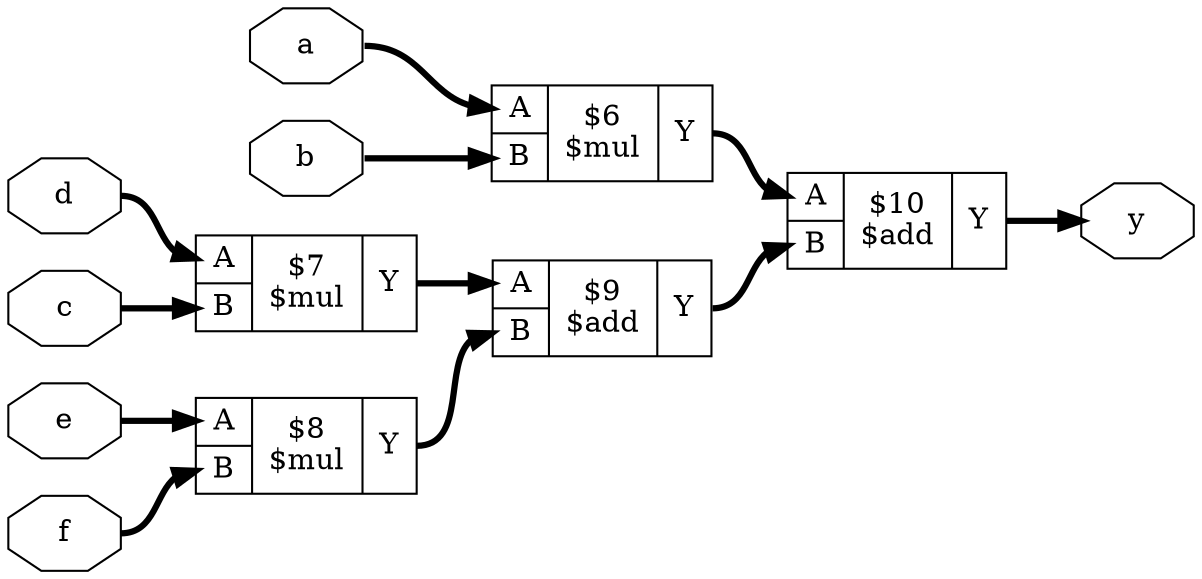 digraph "test2" {
rankdir="LR";
remincross=true;
n5 [ shape=octagon, label="a", color="black", fontcolor="black"];
n6 [ shape=octagon, label="b", color="black", fontcolor="black"];
n7 [ shape=octagon, label="c", color="black", fontcolor="black"];
n8 [ shape=octagon, label="d", color="black", fontcolor="black"];
n9 [ shape=octagon, label="e", color="black", fontcolor="black"];
n10 [ shape=octagon, label="f", color="black", fontcolor="black"];
n11 [ shape=octagon, label="y", color="black", fontcolor="black"];
c15 [ shape=record, label="{{<p12> A|<p13> B}|$10\n$add|{<p14> Y}}",  ];
c16 [ shape=record, label="{{<p12> A|<p13> B}|$9\n$add|{<p14> Y}}",  ];
c17 [ shape=record, label="{{<p12> A|<p13> B}|$6\n$mul|{<p14> Y}}",  ];
c18 [ shape=record, label="{{<p12> A|<p13> B}|$7\n$mul|{<p14> Y}}",  ];
c19 [ shape=record, label="{{<p12> A|<p13> B}|$8\n$mul|{<p14> Y}}",  ];
c16:p14:e -> c15:p13:w [color="black", fontcolor="black", style="setlinewidth(3)", label=""];
n10:e -> c19:p13:w [color="black", fontcolor="black", style="setlinewidth(3)", label=""];
c15:p14:e -> n11:w [color="black", fontcolor="black", style="setlinewidth(3)", label=""];
c17:p14:e -> c15:p12:w [color="black", fontcolor="black", style="setlinewidth(3)", label=""];
c18:p14:e -> c16:p12:w [color="black", fontcolor="black", style="setlinewidth(3)", label=""];
c19:p14:e -> c16:p13:w [color="black", fontcolor="black", style="setlinewidth(3)", label=""];
n5:e -> c17:p12:w [color="black", fontcolor="black", style="setlinewidth(3)", label=""];
n6:e -> c17:p13:w [color="black", fontcolor="black", style="setlinewidth(3)", label=""];
n7:e -> c18:p13:w [color="black", fontcolor="black", style="setlinewidth(3)", label=""];
n8:e -> c18:p12:w [color="black", fontcolor="black", style="setlinewidth(3)", label=""];
n9:e -> c19:p12:w [color="black", fontcolor="black", style="setlinewidth(3)", label=""];
}
